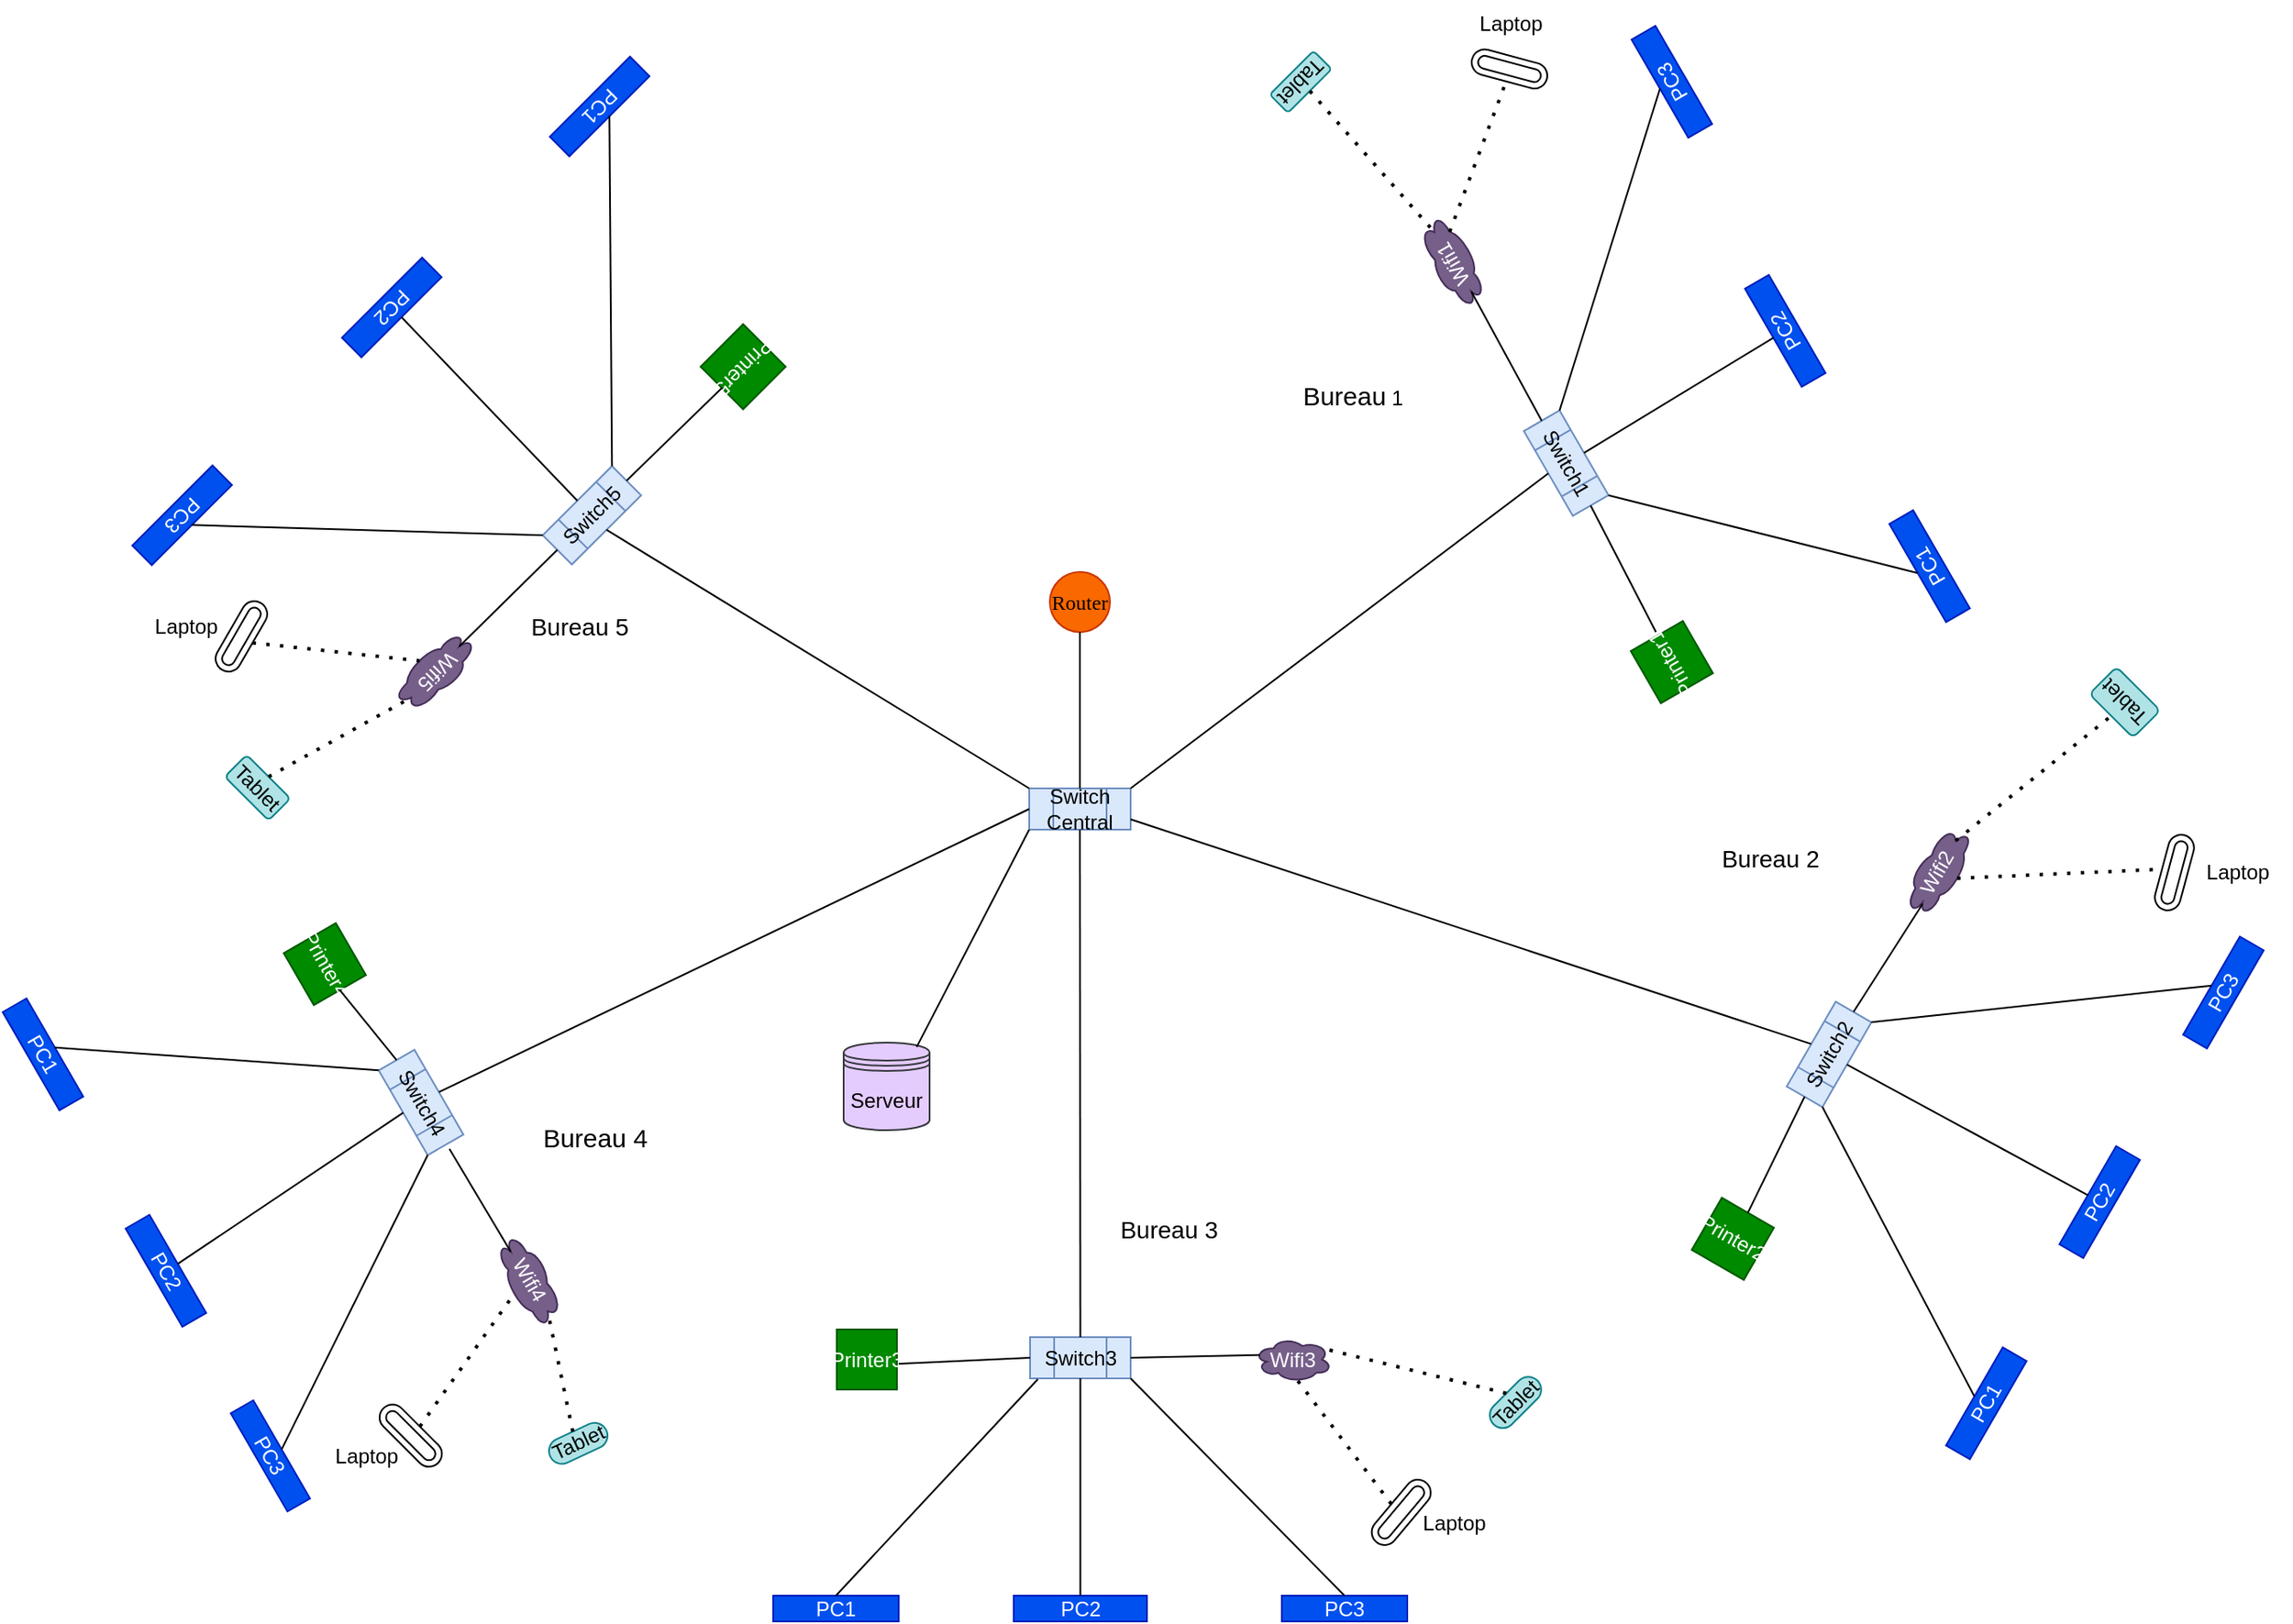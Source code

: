 <mxfile version="22.0.8" type="device">
  <diagram name="Page-1" id="_S7rEaBiJB1ffm91tVh3">
    <mxGraphModel dx="1892" dy="1318" grid="1" gridSize="9" guides="1" tooltips="1" connect="1" arrows="1" fold="1" page="0" pageScale="1" pageWidth="1169" pageHeight="827" math="0" shadow="0">
      <root>
        <mxCell id="0" />
        <mxCell id="1" parent="0" />
        <mxCell id="UHZyoomhmPdFAxnOSuQw-10" value="Router" style="ellipse;whiteSpace=wrap;html=1;aspect=fixed;fillColor=#fa6800;strokeColor=#C73500;fontColor=#000000;fontFamily=Times New Roman;" vertex="1" parent="1">
          <mxGeometry x="223" y="-9" width="35" height="35" as="geometry" />
        </mxCell>
        <mxCell id="UHZyoomhmPdFAxnOSuQw-11" value="Switch Central" style="shape=process;whiteSpace=wrap;backgroundOutline=1;size=0.237;align=center;html=1;fillColor=#dae8fc;strokeColor=#6c8ebf;" vertex="1" parent="1">
          <mxGeometry x="211" y="117" width="59" height="24" as="geometry" />
        </mxCell>
        <mxCell id="UHZyoomhmPdFAxnOSuQw-12" value="" style="endArrow=none;html=1;rounded=0;exitX=0.5;exitY=0;exitDx=0;exitDy=0;entryX=0.5;entryY=1;entryDx=0;entryDy=0;" edge="1" parent="1" source="UHZyoomhmPdFAxnOSuQw-11" target="UHZyoomhmPdFAxnOSuQw-10">
          <mxGeometry width="50" height="50" relative="1" as="geometry">
            <mxPoint x="233" y="112" as="sourcePoint" />
            <mxPoint x="233" y="53" as="targetPoint" />
          </mxGeometry>
        </mxCell>
        <mxCell id="UHZyoomhmPdFAxnOSuQw-13" value="Switch3" style="shape=process;whiteSpace=wrap;html=1;backgroundOutline=1;size=0.231;fillColor=#dae8fc;strokeColor=#6c8ebf;" vertex="1" parent="1">
          <mxGeometry x="211.5" y="436.5" width="58.5" height="24" as="geometry" />
        </mxCell>
        <mxCell id="UHZyoomhmPdFAxnOSuQw-14" value="Wifi3" style="ellipse;shape=cloud;whiteSpace=wrap;html=1;fillColor=#76608a;fontColor=#ffffff;strokeColor=#432D57;" vertex="1" parent="1">
          <mxGeometry x="342" y="436.5" width="45" height="26" as="geometry" />
        </mxCell>
        <mxCell id="UHZyoomhmPdFAxnOSuQw-17" value="Printer3" style="whiteSpace=wrap;html=1;aspect=fixed;fillColor=#008a00;fontColor=#ffffff;strokeColor=#005700;" vertex="1" parent="1">
          <mxGeometry x="99" y="432" width="35" height="35" as="geometry" />
        </mxCell>
        <mxCell id="UHZyoomhmPdFAxnOSuQw-20" value="PC2" style="rounded=0;whiteSpace=wrap;html=1;fillColor=#0050ef;fontColor=#ffffff;strokeColor=#001DBC;" vertex="1" parent="1">
          <mxGeometry x="202" y="587" width="77.5" height="15" as="geometry" />
        </mxCell>
        <mxCell id="UHZyoomhmPdFAxnOSuQw-21" value="PC1" style="rounded=0;whiteSpace=wrap;html=1;fillColor=#0050ef;fontColor=#ffffff;strokeColor=#001DBC;" vertex="1" parent="1">
          <mxGeometry x="62" y="587" width="73" height="15" as="geometry" />
        </mxCell>
        <mxCell id="UHZyoomhmPdFAxnOSuQw-23" value="PC3" style="rounded=0;whiteSpace=wrap;html=1;fillColor=#0050ef;fontColor=#ffffff;strokeColor=#001DBC;" vertex="1" parent="1">
          <mxGeometry x="358" y="587" width="73" height="15" as="geometry" />
        </mxCell>
        <mxCell id="UHZyoomhmPdFAxnOSuQw-25" value="" style="endArrow=none;html=1;rounded=0;exitX=0.5;exitY=0;exitDx=0;exitDy=0;" edge="1" parent="1" source="UHZyoomhmPdFAxnOSuQw-21">
          <mxGeometry width="50" height="50" relative="1" as="geometry">
            <mxPoint x="112" y="559.5" as="sourcePoint" />
            <mxPoint x="216" y="461" as="targetPoint" />
          </mxGeometry>
        </mxCell>
        <mxCell id="UHZyoomhmPdFAxnOSuQw-26" value="" style="endArrow=none;html=1;rounded=0;entryX=0.5;entryY=1;entryDx=0;entryDy=0;exitX=0.5;exitY=0;exitDx=0;exitDy=0;" edge="1" parent="1" source="UHZyoomhmPdFAxnOSuQw-20" target="UHZyoomhmPdFAxnOSuQw-13">
          <mxGeometry width="50" height="50" relative="1" as="geometry">
            <mxPoint x="180" y="457" as="sourcePoint" />
            <mxPoint x="230" y="407" as="targetPoint" />
          </mxGeometry>
        </mxCell>
        <mxCell id="UHZyoomhmPdFAxnOSuQw-27" value="" style="endArrow=none;html=1;rounded=0;entryX=1;entryY=1;entryDx=0;entryDy=0;exitX=0.5;exitY=0;exitDx=0;exitDy=0;" edge="1" parent="1" source="UHZyoomhmPdFAxnOSuQw-23" target="UHZyoomhmPdFAxnOSuQw-13">
          <mxGeometry width="50" height="50" relative="1" as="geometry">
            <mxPoint x="180" y="457" as="sourcePoint" />
            <mxPoint x="230" y="407" as="targetPoint" />
          </mxGeometry>
        </mxCell>
        <mxCell id="UHZyoomhmPdFAxnOSuQw-28" value="" style="endArrow=none;html=1;rounded=0;entryX=0;entryY=0.5;entryDx=0;entryDy=0;" edge="1" parent="1" target="UHZyoomhmPdFAxnOSuQw-13">
          <mxGeometry width="50" height="50" relative="1" as="geometry">
            <mxPoint x="135" y="452" as="sourcePoint" />
            <mxPoint x="230" y="407" as="targetPoint" />
          </mxGeometry>
        </mxCell>
        <mxCell id="UHZyoomhmPdFAxnOSuQw-29" value="" style="endArrow=none;html=1;rounded=0;exitX=1;exitY=0.5;exitDx=0;exitDy=0;entryX=0.07;entryY=0.4;entryDx=0;entryDy=0;entryPerimeter=0;" edge="1" parent="1" source="UHZyoomhmPdFAxnOSuQw-13" target="UHZyoomhmPdFAxnOSuQw-14">
          <mxGeometry width="50" height="50" relative="1" as="geometry">
            <mxPoint x="180" y="457" as="sourcePoint" />
            <mxPoint x="230" y="407" as="targetPoint" />
          </mxGeometry>
        </mxCell>
        <mxCell id="UHZyoomhmPdFAxnOSuQw-30" value="" style="endArrow=none;html=1;rounded=0;exitX=0.5;exitY=0;exitDx=0;exitDy=0;entryX=0.5;entryY=1;entryDx=0;entryDy=0;" edge="1" parent="1" source="UHZyoomhmPdFAxnOSuQw-13" target="UHZyoomhmPdFAxnOSuQw-11">
          <mxGeometry width="50" height="50" relative="1" as="geometry">
            <mxPoint x="180" y="356" as="sourcePoint" />
            <mxPoint x="230" y="306" as="targetPoint" />
          </mxGeometry>
        </mxCell>
        <mxCell id="UHZyoomhmPdFAxnOSuQw-36" value="Serveur" style="shape=datastore;whiteSpace=wrap;html=1;fillColor=#E5CCFF;strokeColor=#36393d;" vertex="1" parent="1">
          <mxGeometry x="103" y="265" width="50" height="51" as="geometry" />
        </mxCell>
        <mxCell id="UHZyoomhmPdFAxnOSuQw-37" value="" style="endArrow=none;html=1;rounded=0;exitX=0.85;exitY=0.05;exitDx=0;exitDy=0;exitPerimeter=0;entryX=0;entryY=1;entryDx=0;entryDy=0;" edge="1" parent="1" source="UHZyoomhmPdFAxnOSuQw-36" target="UHZyoomhmPdFAxnOSuQw-11">
          <mxGeometry width="50" height="50" relative="1" as="geometry">
            <mxPoint x="36" y="284" as="sourcePoint" />
            <mxPoint x="207" y="144" as="targetPoint" />
          </mxGeometry>
        </mxCell>
        <mxCell id="UHZyoomhmPdFAxnOSuQw-38" value="Switch4" style="shape=process;whiteSpace=wrap;html=1;backgroundOutline=1;rotation=60;size=0.234;fillColor=#dae8fc;strokeColor=#6c8ebf;" vertex="1" parent="1">
          <mxGeometry x="-171.45" y="287.83" width="57" height="24" as="geometry" />
        </mxCell>
        <mxCell id="UHZyoomhmPdFAxnOSuQw-40" value="Wifi4" style="ellipse;shape=cloud;whiteSpace=wrap;html=1;rotation=60;fillColor=#76608a;fontColor=#ffffff;strokeColor=#432D57;" vertex="1" parent="1">
          <mxGeometry x="-108.45" y="389.83" width="57" height="26" as="geometry" />
        </mxCell>
        <mxCell id="UHZyoomhmPdFAxnOSuQw-41" value="Printer4" style="whiteSpace=wrap;html=1;aspect=fixed;rotation=60;fillColor=#008a00;fontColor=#ffffff;strokeColor=#005700;" vertex="1" parent="1">
          <mxGeometry x="-216.45" y="201.83" width="35" height="35" as="geometry" />
        </mxCell>
        <mxCell id="UHZyoomhmPdFAxnOSuQw-42" value="PC2" style="rounded=0;whiteSpace=wrap;html=1;rotation=60;fillColor=#0050ef;fontColor=#ffffff;strokeColor=#001DBC;" vertex="1" parent="1">
          <mxGeometry x="-324.45" y="389.83" width="66" height="16" as="geometry" />
        </mxCell>
        <mxCell id="UHZyoomhmPdFAxnOSuQw-43" value="PC3" style="rounded=0;whiteSpace=wrap;html=1;rotation=60;fillColor=#0050ef;fontColor=#ffffff;strokeColor=#001DBC;" vertex="1" parent="1">
          <mxGeometry x="-263.64" y="498.04" width="66" height="15.17" as="geometry" />
        </mxCell>
        <mxCell id="UHZyoomhmPdFAxnOSuQw-45" value="PC1" style="rounded=0;whiteSpace=wrap;html=1;rotation=60;fillColor=#0050ef;fontColor=#ffffff;strokeColor=#001DBC;" vertex="1" parent="1">
          <mxGeometry x="-396" y="263.83" width="66" height="16" as="geometry" />
        </mxCell>
        <mxCell id="UHZyoomhmPdFAxnOSuQw-51" value="" style="endArrow=none;html=1;rounded=0;exitX=0.16;exitY=0.55;exitDx=0;exitDy=0;exitPerimeter=0;" edge="1" parent="1" source="UHZyoomhmPdFAxnOSuQw-40">
          <mxGeometry width="50" height="50" relative="1" as="geometry">
            <mxPoint x="-162.45" y="376.83" as="sourcePoint" />
            <mxPoint x="-126.45" y="326.83" as="targetPoint" />
          </mxGeometry>
        </mxCell>
        <mxCell id="UHZyoomhmPdFAxnOSuQw-52" value="" style="endArrow=none;html=1;rounded=0;entryX=1;entryY=0.5;entryDx=0;entryDy=0;exitX=0;exitY=0.5;exitDx=0;exitDy=0;" edge="1" parent="1" source="UHZyoomhmPdFAxnOSuQw-38" target="UHZyoomhmPdFAxnOSuQw-41">
          <mxGeometry width="50" height="50" relative="1" as="geometry">
            <mxPoint x="-162.45" y="376.83" as="sourcePoint" />
            <mxPoint x="-112.45" y="326.83" as="targetPoint" />
          </mxGeometry>
        </mxCell>
        <mxCell id="UHZyoomhmPdFAxnOSuQw-53" value="" style="endArrow=none;html=1;rounded=0;exitX=0.5;exitY=0;exitDx=0;exitDy=0;entryX=0.5;entryY=1;entryDx=0;entryDy=0;" edge="1" parent="1" source="UHZyoomhmPdFAxnOSuQw-42" target="UHZyoomhmPdFAxnOSuQw-38">
          <mxGeometry width="50" height="50" relative="1" as="geometry">
            <mxPoint x="-162.45" y="376.83" as="sourcePoint" />
            <mxPoint x="-112.45" y="326.83" as="targetPoint" />
          </mxGeometry>
        </mxCell>
        <mxCell id="UHZyoomhmPdFAxnOSuQw-54" value="" style="endArrow=none;html=1;rounded=0;exitX=0.5;exitY=0;exitDx=0;exitDy=0;entryX=0;entryY=0.5;entryDx=0;entryDy=0;" edge="1" parent="1" source="UHZyoomhmPdFAxnOSuQw-38" target="UHZyoomhmPdFAxnOSuQw-11">
          <mxGeometry width="50" height="50" relative="1" as="geometry">
            <mxPoint x="-9" y="225" as="sourcePoint" />
            <mxPoint x="41" y="175" as="targetPoint" />
          </mxGeometry>
        </mxCell>
        <mxCell id="UHZyoomhmPdFAxnOSuQw-55" value="" style="endArrow=none;html=1;rounded=0;exitX=0.5;exitY=0;exitDx=0;exitDy=0;entryX=1;entryY=1;entryDx=0;entryDy=0;" edge="1" parent="1" source="UHZyoomhmPdFAxnOSuQw-43" target="UHZyoomhmPdFAxnOSuQw-38">
          <mxGeometry width="50" height="50" relative="1" as="geometry">
            <mxPoint x="-126.45" y="376.83" as="sourcePoint" />
            <mxPoint x="-76.45" y="326.83" as="targetPoint" />
          </mxGeometry>
        </mxCell>
        <mxCell id="UHZyoomhmPdFAxnOSuQw-56" value="" style="endArrow=none;html=1;rounded=0;exitX=0.5;exitY=0;exitDx=0;exitDy=0;entryX=0;entryY=1;entryDx=0;entryDy=0;" edge="1" parent="1" source="UHZyoomhmPdFAxnOSuQw-45" target="UHZyoomhmPdFAxnOSuQw-38">
          <mxGeometry width="50" height="50" relative="1" as="geometry">
            <mxPoint x="-126.45" y="376.83" as="sourcePoint" />
            <mxPoint x="-76.45" y="326.83" as="targetPoint" />
          </mxGeometry>
        </mxCell>
        <mxCell id="UHZyoomhmPdFAxnOSuQw-57" value="Switch5" style="shape=process;whiteSpace=wrap;html=1;backgroundOutline=1;rotation=-45;size=0.234;fillColor=#dae8fc;strokeColor=#6c8ebf;" vertex="1" parent="1">
          <mxGeometry x="-72.002" y="-54.005" width="57" height="24" as="geometry" />
        </mxCell>
        <mxCell id="UHZyoomhmPdFAxnOSuQw-58" value="Wifi5" style="ellipse;shape=cloud;whiteSpace=wrap;html=1;rotation=-225;fillColor=#76608a;fontColor=#ffffff;strokeColor=#432D57;" vertex="1" parent="1">
          <mxGeometry x="-162.002" y="35.995" width="57" height="26" as="geometry" />
        </mxCell>
        <mxCell id="UHZyoomhmPdFAxnOSuQw-59" value="Printer5" style="whiteSpace=wrap;html=1;aspect=fixed;rotation=135;fillColor=#008a00;fontColor=#ffffff;strokeColor=#005700;" vertex="1" parent="1">
          <mxGeometry x="26.998" y="-146.005" width="35" height="35" as="geometry" />
        </mxCell>
        <mxCell id="UHZyoomhmPdFAxnOSuQw-60" value="PC2" style="rounded=0;whiteSpace=wrap;html=1;rotation=-225;fillColor=#0050ef;fontColor=#ffffff;strokeColor=#001DBC;" vertex="1" parent="1">
          <mxGeometry x="-193.002" y="-171.005" width="66" height="16" as="geometry" />
        </mxCell>
        <mxCell id="UHZyoomhmPdFAxnOSuQw-61" value="PC3" style="rounded=0;whiteSpace=wrap;html=1;rotation=-225;fillColor=#0050ef;fontColor=#ffffff;strokeColor=#001DBC;" vertex="1" parent="1">
          <mxGeometry x="-315.002" y="-50.005" width="66" height="16" as="geometry" />
        </mxCell>
        <mxCell id="UHZyoomhmPdFAxnOSuQw-62" value="PC1" style="rounded=0;whiteSpace=wrap;html=1;rotation=-225;fillColor=#0050ef;fontColor=#ffffff;strokeColor=#001DBC;" vertex="1" parent="1">
          <mxGeometry x="-72.002" y="-288.005" width="66" height="16" as="geometry" />
        </mxCell>
        <mxCell id="UHZyoomhmPdFAxnOSuQw-63" value="" style="endArrow=none;html=1;rounded=0;exitX=0.16;exitY=0.55;exitDx=0;exitDy=0;exitPerimeter=0;entryX=0;entryY=0.5;entryDx=0;entryDy=0;" edge="1" source="UHZyoomhmPdFAxnOSuQw-58" parent="1" target="UHZyoomhmPdFAxnOSuQw-57">
          <mxGeometry width="50" height="50" relative="1" as="geometry">
            <mxPoint x="-117.768" y="-130.138" as="sourcePoint" />
            <mxPoint x="-72" as="targetPoint" />
          </mxGeometry>
        </mxCell>
        <mxCell id="UHZyoomhmPdFAxnOSuQw-64" value="" style="endArrow=none;html=1;rounded=0;entryX=1;entryY=0.5;entryDx=0;entryDy=0;exitX=1;exitY=0.5;exitDx=0;exitDy=0;" edge="1" source="UHZyoomhmPdFAxnOSuQw-57" target="UHZyoomhmPdFAxnOSuQw-59" parent="1">
          <mxGeometry width="50" height="50" relative="1" as="geometry">
            <mxPoint x="-189.452" y="-140.005" as="sourcePoint" />
            <mxPoint x="-139.452" y="-190.005" as="targetPoint" />
          </mxGeometry>
        </mxCell>
        <mxCell id="UHZyoomhmPdFAxnOSuQw-65" value="" style="endArrow=none;html=1;rounded=0;exitX=0.5;exitY=0;exitDx=0;exitDy=0;entryX=0.5;entryY=0;entryDx=0;entryDy=0;" edge="1" source="UHZyoomhmPdFAxnOSuQw-60" target="UHZyoomhmPdFAxnOSuQw-57" parent="1">
          <mxGeometry width="50" height="50" relative="1" as="geometry">
            <mxPoint x="-189.452" y="-140.005" as="sourcePoint" />
            <mxPoint x="-99" y="-63" as="targetPoint" />
          </mxGeometry>
        </mxCell>
        <mxCell id="UHZyoomhmPdFAxnOSuQw-66" value="" style="endArrow=none;html=1;rounded=0;exitX=0.5;exitY=0;exitDx=0;exitDy=0;entryX=0;entryY=0;entryDx=0;entryDy=0;" edge="1" source="UHZyoomhmPdFAxnOSuQw-61" target="UHZyoomhmPdFAxnOSuQw-57" parent="1">
          <mxGeometry width="50" height="50" relative="1" as="geometry">
            <mxPoint x="-234.524" y="12.995" as="sourcePoint" />
            <mxPoint x="3.778" y="-111.595" as="targetPoint" />
          </mxGeometry>
        </mxCell>
        <mxCell id="UHZyoomhmPdFAxnOSuQw-67" value="" style="endArrow=none;html=1;rounded=0;exitX=0.5;exitY=0;exitDx=0;exitDy=0;entryX=1;entryY=0;entryDx=0;entryDy=0;" edge="1" source="UHZyoomhmPdFAxnOSuQw-62" target="UHZyoomhmPdFAxnOSuQw-57" parent="1">
          <mxGeometry width="50" height="50" relative="1" as="geometry">
            <mxPoint x="-153.452" y="-140.005" as="sourcePoint" />
            <mxPoint x="-103.452" y="-190.005" as="targetPoint" />
          </mxGeometry>
        </mxCell>
        <mxCell id="UHZyoomhmPdFAxnOSuQw-68" value="Switch2" style="shape=process;whiteSpace=wrap;html=1;backgroundOutline=1;rotation=-60;size=0.234;fillColor=#dae8fc;strokeColor=#6c8ebf;" vertex="1" parent="1">
          <mxGeometry x="647.998" y="259.825" width="57" height="24" as="geometry" />
        </mxCell>
        <mxCell id="UHZyoomhmPdFAxnOSuQw-69" value="Wifi2" style="ellipse;shape=cloud;whiteSpace=wrap;html=1;rotation=-60;fillColor=#76608a;fontColor=#ffffff;strokeColor=#432D57;" vertex="1" parent="1">
          <mxGeometry x="710.998" y="152.995" width="57" height="26" as="geometry" />
        </mxCell>
        <mxCell id="UHZyoomhmPdFAxnOSuQw-70" value="Printer2" style="whiteSpace=wrap;html=1;aspect=fixed;rotation=30;fillColor=#008a00;fontColor=#ffffff;strokeColor=#005700;" vertex="1" parent="1">
          <mxGeometry x="602.998" y="361.735" width="35" height="35" as="geometry" />
        </mxCell>
        <mxCell id="UHZyoomhmPdFAxnOSuQw-71" value="PC2" style="rounded=0;whiteSpace=wrap;html=1;rotation=-60;fillColor=#0050ef;fontColor=#ffffff;strokeColor=#001DBC;" vertex="1" parent="1">
          <mxGeometry x="800.998" y="349.825" width="66" height="16" as="geometry" />
        </mxCell>
        <mxCell id="UHZyoomhmPdFAxnOSuQw-72" value="PC1" style="rounded=0;whiteSpace=wrap;html=1;rotation=-60;fillColor=#0050ef;fontColor=#ffffff;strokeColor=#001DBC;" vertex="1" parent="1">
          <mxGeometry x="734.998" y="466.995" width="66" height="16" as="geometry" />
        </mxCell>
        <mxCell id="UHZyoomhmPdFAxnOSuQw-73" value="PC3" style="rounded=0;whiteSpace=wrap;html=1;rotation=-60;fillColor=#0050ef;fontColor=#ffffff;strokeColor=#001DBC;" vertex="1" parent="1">
          <mxGeometry x="872.998" y="227.825" width="66" height="16" as="geometry" />
        </mxCell>
        <mxCell id="UHZyoomhmPdFAxnOSuQw-74" value="" style="endArrow=none;html=1;rounded=0;exitX=0.16;exitY=0.55;exitDx=0;exitDy=0;exitPerimeter=0;entryX=1;entryY=0.5;entryDx=0;entryDy=0;" edge="1" parent="1" target="UHZyoomhmPdFAxnOSuQw-68">
          <mxGeometry width="50" height="50" relative="1" as="geometry">
            <mxPoint x="730.934" y="184.259" as="sourcePoint" />
            <mxPoint x="693" y="243" as="targetPoint" />
          </mxGeometry>
        </mxCell>
        <mxCell id="UHZyoomhmPdFAxnOSuQw-75" value="" style="endArrow=none;html=1;rounded=0;entryX=0.5;entryY=0;entryDx=0;entryDy=0;exitX=0;exitY=0.5;exitDx=0;exitDy=0;" edge="1" parent="1" source="UHZyoomhmPdFAxnOSuQw-68" target="UHZyoomhmPdFAxnOSuQw-70">
          <mxGeometry width="50" height="50" relative="1" as="geometry">
            <mxPoint x="666" y="324" as="sourcePoint" />
            <mxPoint x="966.978" y="303.235" as="targetPoint" />
          </mxGeometry>
        </mxCell>
        <mxCell id="UHZyoomhmPdFAxnOSuQw-76" value="" style="endArrow=none;html=1;rounded=0;exitX=0.5;exitY=0;exitDx=0;exitDy=0;entryX=0.5;entryY=1;entryDx=0;entryDy=0;" edge="1" parent="1" source="UHZyoomhmPdFAxnOSuQw-71" target="UHZyoomhmPdFAxnOSuQw-68">
          <mxGeometry width="50" height="50" relative="1" as="geometry">
            <mxPoint x="916.978" y="353.235" as="sourcePoint" />
            <mxPoint x="684" y="279" as="targetPoint" />
          </mxGeometry>
        </mxCell>
        <mxCell id="UHZyoomhmPdFAxnOSuQw-77" value="" style="endArrow=none;html=1;rounded=0;exitX=0.5;exitY=0;exitDx=0;exitDy=0;entryX=0;entryY=1;entryDx=0;entryDy=0;" edge="1" parent="1" source="UHZyoomhmPdFAxnOSuQw-72" target="UHZyoomhmPdFAxnOSuQw-68">
          <mxGeometry width="50" height="50" relative="1" as="geometry">
            <mxPoint x="826.978" y="334.405" as="sourcePoint" />
            <mxPoint x="876.978" y="284.405" as="targetPoint" />
          </mxGeometry>
        </mxCell>
        <mxCell id="UHZyoomhmPdFAxnOSuQw-78" value="" style="endArrow=none;html=1;rounded=0;exitX=0.5;exitY=0;exitDx=0;exitDy=0;entryX=1;entryY=1;entryDx=0;entryDy=0;" edge="1" parent="1" source="UHZyoomhmPdFAxnOSuQw-73" target="UHZyoomhmPdFAxnOSuQw-68">
          <mxGeometry width="50" height="50" relative="1" as="geometry">
            <mxPoint x="952.978" y="353.235" as="sourcePoint" />
            <mxPoint x="1002.978" y="303.235" as="targetPoint" />
          </mxGeometry>
        </mxCell>
        <mxCell id="UHZyoomhmPdFAxnOSuQw-80" value="" style="endArrow=none;html=1;rounded=0;exitX=0;exitY=0;exitDx=0;exitDy=0;entryX=0.5;entryY=1;entryDx=0;entryDy=0;" edge="1" parent="1" source="UHZyoomhmPdFAxnOSuQw-11" target="UHZyoomhmPdFAxnOSuQw-57">
          <mxGeometry width="50" height="50" relative="1" as="geometry">
            <mxPoint x="171" y="320" as="sourcePoint" />
            <mxPoint x="-27" y="-9" as="targetPoint" />
          </mxGeometry>
        </mxCell>
        <mxCell id="UHZyoomhmPdFAxnOSuQw-81" value="" style="endArrow=none;html=1;rounded=0;exitX=0.5;exitY=0;exitDx=0;exitDy=0;" edge="1" parent="1" source="UHZyoomhmPdFAxnOSuQw-68">
          <mxGeometry width="50" height="50" relative="1" as="geometry">
            <mxPoint x="657" y="252" as="sourcePoint" />
            <mxPoint x="270" y="135" as="targetPoint" />
          </mxGeometry>
        </mxCell>
        <mxCell id="UHZyoomhmPdFAxnOSuQw-82" value="Switch1&lt;br&gt;" style="shape=process;whiteSpace=wrap;html=1;backgroundOutline=1;rotation=60;size=0.234;fillColor=#dae8fc;strokeColor=#6c8ebf;" vertex="1" parent="1">
          <mxGeometry x="494.998" y="-84.345" width="57" height="24" as="geometry" />
        </mxCell>
        <mxCell id="UHZyoomhmPdFAxnOSuQw-83" value="Wifi1" style="ellipse;shape=cloud;whiteSpace=wrap;html=1;rotation=-120;fillColor=#76608a;fontColor=#ffffff;strokeColor=#432D57;" vertex="1" parent="1">
          <mxGeometry x="428.998" y="-201.345" width="57" height="26" as="geometry" />
        </mxCell>
        <mxCell id="UHZyoomhmPdFAxnOSuQw-84" value="Printer1" style="whiteSpace=wrap;html=1;aspect=fixed;rotation=-120;fillColor=#008a00;fontColor=#ffffff;strokeColor=#005700;" vertex="1" parent="1">
          <mxGeometry x="567.498" y="25.995" width="35" height="35" as="geometry" />
        </mxCell>
        <mxCell id="UHZyoomhmPdFAxnOSuQw-85" value="PC2" style="rounded=0;whiteSpace=wrap;html=1;rotation=-120;fillColor=#0050ef;fontColor=#ffffff;strokeColor=#001DBC;" vertex="1" parent="1">
          <mxGeometry x="617.998" y="-157.345" width="66" height="16" as="geometry" />
        </mxCell>
        <mxCell id="UHZyoomhmPdFAxnOSuQw-86" value="PC3" style="rounded=0;whiteSpace=wrap;html=1;rotation=-120;fillColor=#0050ef;fontColor=#ffffff;strokeColor=#001DBC;" vertex="1" parent="1">
          <mxGeometry x="551.998" y="-302.345" width="66" height="16" as="geometry" />
        </mxCell>
        <mxCell id="UHZyoomhmPdFAxnOSuQw-87" value="PC1" style="rounded=0;whiteSpace=wrap;html=1;rotation=-120;fillColor=#0050ef;fontColor=#ffffff;strokeColor=#001DBC;" vertex="1" parent="1">
          <mxGeometry x="701.998" y="-20.345" width="66" height="16" as="geometry" />
        </mxCell>
        <mxCell id="UHZyoomhmPdFAxnOSuQw-88" value="" style="endArrow=none;html=1;rounded=0;exitX=0.16;exitY=0.55;exitDx=0;exitDy=0;exitPerimeter=0;entryX=0;entryY=0.5;entryDx=0;entryDy=0;" edge="1" parent="1" source="UHZyoomhmPdFAxnOSuQw-83" target="UHZyoomhmPdFAxnOSuQw-82">
          <mxGeometry width="50" height="50" relative="1" as="geometry">
            <mxPoint x="701.548" y="-260.345" as="sourcePoint" />
            <mxPoint x="737.548" y="-310.345" as="targetPoint" />
          </mxGeometry>
        </mxCell>
        <mxCell id="UHZyoomhmPdFAxnOSuQw-89" value="" style="endArrow=none;html=1;rounded=0;entryX=1;entryY=0.5;entryDx=0;entryDy=0;exitX=1;exitY=0.5;exitDx=0;exitDy=0;" edge="1" parent="1" source="UHZyoomhmPdFAxnOSuQw-82">
          <mxGeometry width="50" height="50" relative="1" as="geometry">
            <mxPoint x="701.548" y="-260.345" as="sourcePoint" />
            <mxPoint x="575.748" y="26.0" as="targetPoint" />
          </mxGeometry>
        </mxCell>
        <mxCell id="UHZyoomhmPdFAxnOSuQw-90" value="" style="endArrow=none;html=1;rounded=0;exitX=0.5;exitY=0;exitDx=0;exitDy=0;entryX=0.5;entryY=0;entryDx=0;entryDy=0;" edge="1" parent="1" source="UHZyoomhmPdFAxnOSuQw-85" target="UHZyoomhmPdFAxnOSuQw-82">
          <mxGeometry width="50" height="50" relative="1" as="geometry">
            <mxPoint x="701.548" y="-260.345" as="sourcePoint" />
            <mxPoint x="567" y="-72" as="targetPoint" />
          </mxGeometry>
        </mxCell>
        <mxCell id="UHZyoomhmPdFAxnOSuQw-91" value="" style="endArrow=none;html=1;rounded=0;exitX=0.5;exitY=0;exitDx=0;exitDy=0;entryX=0;entryY=0;entryDx=0;entryDy=0;" edge="1" parent="1" source="UHZyoomhmPdFAxnOSuQw-86" target="UHZyoomhmPdFAxnOSuQw-82">
          <mxGeometry width="50" height="50" relative="1" as="geometry">
            <mxPoint x="737.548" y="-260.345" as="sourcePoint" />
            <mxPoint x="787.548" y="-310.345" as="targetPoint" />
          </mxGeometry>
        </mxCell>
        <mxCell id="UHZyoomhmPdFAxnOSuQw-92" value="" style="endArrow=none;html=1;rounded=0;exitX=0.5;exitY=0;exitDx=0;exitDy=0;entryX=1;entryY=0;entryDx=0;entryDy=0;" edge="1" parent="1" source="UHZyoomhmPdFAxnOSuQw-87" target="UHZyoomhmPdFAxnOSuQw-82">
          <mxGeometry width="50" height="50" relative="1" as="geometry">
            <mxPoint x="737.548" y="-260.345" as="sourcePoint" />
            <mxPoint x="787.548" y="-310.345" as="targetPoint" />
          </mxGeometry>
        </mxCell>
        <mxCell id="UHZyoomhmPdFAxnOSuQw-93" value="" style="endArrow=none;html=1;rounded=0;exitX=1;exitY=0;exitDx=0;exitDy=0;entryX=0.5;entryY=1;entryDx=0;entryDy=0;" edge="1" parent="1" source="UHZyoomhmPdFAxnOSuQw-11" target="UHZyoomhmPdFAxnOSuQw-82">
          <mxGeometry width="50" height="50" relative="1" as="geometry">
            <mxPoint x="180" y="158" as="sourcePoint" />
            <mxPoint x="486" y="-63" as="targetPoint" />
          </mxGeometry>
        </mxCell>
        <mxCell id="UHZyoomhmPdFAxnOSuQw-94" value="Tablet" style="rounded=1;whiteSpace=wrap;html=1;rotation=-45;arcSize=50;fillColor=#b0e3e6;strokeColor=#0e8088;" vertex="1" parent="1">
          <mxGeometry x="476" y="467" width="36" height="15" as="geometry" />
        </mxCell>
        <mxCell id="UHZyoomhmPdFAxnOSuQw-95" value="" style="endArrow=none;dashed=1;html=1;dashPattern=1 3;strokeWidth=2;rounded=0;entryX=0.88;entryY=0.25;entryDx=0;entryDy=0;entryPerimeter=0;exitX=0.5;exitY=0;exitDx=0;exitDy=0;" edge="1" parent="1" source="UHZyoomhmPdFAxnOSuQw-94" target="UHZyoomhmPdFAxnOSuQw-14">
          <mxGeometry width="50" height="50" relative="1" as="geometry">
            <mxPoint x="126" y="572" as="sourcePoint" />
            <mxPoint x="176" y="522" as="targetPoint" />
          </mxGeometry>
        </mxCell>
        <mxCell id="UHZyoomhmPdFAxnOSuQw-96" value="" style="verticalLabelPosition=bottom;verticalAlign=top;html=1;shape=mxgraph.basic.rounded_frame;dx=10;whiteSpace=wrap;rotation=-50;" vertex="1" parent="1">
          <mxGeometry x="405" y="531" width="45" height="15" as="geometry" />
        </mxCell>
        <mxCell id="UHZyoomhmPdFAxnOSuQw-97" value="" style="endArrow=none;dashed=1;html=1;dashPattern=1 3;strokeWidth=2;rounded=0;entryX=0.55;entryY=0.95;entryDx=0;entryDy=0;entryPerimeter=0;exitX=0.5;exitY=0;exitDx=0;exitDy=0;exitPerimeter=0;" edge="1" parent="1" source="UHZyoomhmPdFAxnOSuQw-96" target="UHZyoomhmPdFAxnOSuQw-14">
          <mxGeometry width="50" height="50" relative="1" as="geometry">
            <mxPoint x="126" y="572" as="sourcePoint" />
            <mxPoint x="176" y="522" as="targetPoint" />
          </mxGeometry>
        </mxCell>
        <mxCell id="UHZyoomhmPdFAxnOSuQw-98" value="Tablet" style="rounded=1;whiteSpace=wrap;html=1;rotation=-135;fillColor=#b0e3e6;strokeColor=#0e8088;" vertex="1" parent="1">
          <mxGeometry x="830.62" y="55.68" width="36" height="22.41" as="geometry" />
        </mxCell>
        <mxCell id="UHZyoomhmPdFAxnOSuQw-102" value="" style="endArrow=none;dashed=1;html=1;dashPattern=1 3;strokeWidth=2;rounded=0;entryX=0.5;entryY=0;entryDx=0;entryDy=0;exitX=0.875;exitY=0.5;exitDx=0;exitDy=0;exitPerimeter=0;" edge="1" parent="1" source="UHZyoomhmPdFAxnOSuQw-69" target="UHZyoomhmPdFAxnOSuQw-98">
          <mxGeometry width="50" height="50" relative="1" as="geometry">
            <mxPoint x="612" y="140" as="sourcePoint" />
            <mxPoint x="662" y="90" as="targetPoint" />
          </mxGeometry>
        </mxCell>
        <mxCell id="UHZyoomhmPdFAxnOSuQw-103" value="" style="verticalLabelPosition=bottom;verticalAlign=top;html=1;shape=mxgraph.basic.rounded_frame;dx=10;whiteSpace=wrap;rotation=-75;" vertex="1" parent="1">
          <mxGeometry x="855" y="158.5" width="45" height="15" as="geometry" />
        </mxCell>
        <mxCell id="UHZyoomhmPdFAxnOSuQw-106" value="" style="endArrow=none;dashed=1;html=1;dashPattern=1 3;strokeWidth=2;rounded=0;entryX=0.5;entryY=0;entryDx=0;entryDy=0;entryPerimeter=0;exitX=0.55;exitY=0.95;exitDx=0;exitDy=0;exitPerimeter=0;" edge="1" parent="1" source="UHZyoomhmPdFAxnOSuQw-69" target="UHZyoomhmPdFAxnOSuQw-103">
          <mxGeometry width="50" height="50" relative="1" as="geometry">
            <mxPoint x="612" y="338" as="sourcePoint" />
            <mxPoint x="662" y="288" as="targetPoint" />
          </mxGeometry>
        </mxCell>
        <mxCell id="UHZyoomhmPdFAxnOSuQw-107" value="" style="verticalLabelPosition=bottom;verticalAlign=top;html=1;shape=mxgraph.basic.rounded_frame;dx=10;whiteSpace=wrap;rotation=45;" vertex="1" parent="1">
          <mxGeometry x="-171.45" y="486.33" width="45" height="15" as="geometry" />
        </mxCell>
        <mxCell id="UHZyoomhmPdFAxnOSuQw-112" value="Tablet" style="rounded=1;whiteSpace=wrap;html=1;rotation=-25;arcSize=50;fillColor=#b0e3e6;strokeColor=#0e8088;" vertex="1" parent="1">
          <mxGeometry x="-69.45" y="490.83" width="36" height="15" as="geometry" />
        </mxCell>
        <mxCell id="UHZyoomhmPdFAxnOSuQw-115" value="" style="endArrow=none;dashed=1;html=1;dashPattern=1 3;strokeWidth=2;rounded=0;entryX=0.55;entryY=0.95;entryDx=0;entryDy=0;entryPerimeter=0;exitX=0.5;exitY=0;exitDx=0;exitDy=0;exitPerimeter=0;" edge="1" parent="1" source="UHZyoomhmPdFAxnOSuQw-107" target="UHZyoomhmPdFAxnOSuQw-40">
          <mxGeometry width="50" height="50" relative="1" as="geometry">
            <mxPoint x="53.55" y="547.83" as="sourcePoint" />
            <mxPoint x="103.55" y="497.83" as="targetPoint" />
          </mxGeometry>
        </mxCell>
        <mxCell id="UHZyoomhmPdFAxnOSuQw-116" value="" style="endArrow=none;dashed=1;html=1;dashPattern=1 3;strokeWidth=2;rounded=0;entryX=0.875;entryY=0.5;entryDx=0;entryDy=0;entryPerimeter=0;exitX=0.5;exitY=0;exitDx=0;exitDy=0;" edge="1" parent="1" source="UHZyoomhmPdFAxnOSuQw-112" target="UHZyoomhmPdFAxnOSuQw-40">
          <mxGeometry width="50" height="50" relative="1" as="geometry">
            <mxPoint x="53.55" y="547.83" as="sourcePoint" />
            <mxPoint x="103.55" y="497.83" as="targetPoint" />
          </mxGeometry>
        </mxCell>
        <mxCell id="UHZyoomhmPdFAxnOSuQw-117" value="" style="verticalLabelPosition=bottom;verticalAlign=top;html=1;shape=mxgraph.basic.rounded_frame;dx=10;whiteSpace=wrap;rotation=120;" vertex="1" parent="1">
          <mxGeometry x="-270" y="21" width="45" height="15" as="geometry" />
        </mxCell>
        <mxCell id="UHZyoomhmPdFAxnOSuQw-119" value="Tablet" style="rounded=1;whiteSpace=wrap;html=1;rotation=45;fillColor=#b0e3e6;strokeColor=#0e8088;" vertex="1" parent="1">
          <mxGeometry x="-256.06" y="107.56" width="36" height="18" as="geometry" />
        </mxCell>
        <mxCell id="UHZyoomhmPdFAxnOSuQw-122" value="" style="endArrow=none;dashed=1;html=1;dashPattern=1 3;strokeWidth=2;rounded=0;entryX=0.55;entryY=0.95;entryDx=0;entryDy=0;entryPerimeter=0;exitX=0.5;exitY=0;exitDx=0;exitDy=0;exitPerimeter=0;" edge="1" parent="1" source="UHZyoomhmPdFAxnOSuQw-117" target="UHZyoomhmPdFAxnOSuQw-58">
          <mxGeometry width="50" height="50" relative="1" as="geometry">
            <mxPoint x="-45" y="194" as="sourcePoint" />
            <mxPoint x="5" y="144" as="targetPoint" />
          </mxGeometry>
        </mxCell>
        <mxCell id="UHZyoomhmPdFAxnOSuQw-123" value="" style="endArrow=none;dashed=1;html=1;dashPattern=1 3;strokeWidth=2;rounded=0;exitX=0.5;exitY=0;exitDx=0;exitDy=0;entryX=0.875;entryY=0.5;entryDx=0;entryDy=0;entryPerimeter=0;" edge="1" parent="1" source="UHZyoomhmPdFAxnOSuQw-119" target="UHZyoomhmPdFAxnOSuQw-58">
          <mxGeometry width="50" height="50" relative="1" as="geometry">
            <mxPoint x="-45" y="194" as="sourcePoint" />
            <mxPoint x="5" y="144" as="targetPoint" />
          </mxGeometry>
        </mxCell>
        <mxCell id="UHZyoomhmPdFAxnOSuQw-124" value="" style="verticalLabelPosition=bottom;verticalAlign=top;html=1;shape=mxgraph.basic.rounded_frame;dx=10;whiteSpace=wrap;rotation=15;" vertex="1" parent="1">
          <mxGeometry x="468" y="-309.34" width="45" height="15" as="geometry" />
        </mxCell>
        <mxCell id="UHZyoomhmPdFAxnOSuQw-126" value="Tablet" style="rounded=1;whiteSpace=wrap;html=1;rotation=-225;fillColor=#b0e3e6;strokeColor=#0e8088;" vertex="1" parent="1">
          <mxGeometry x="351" y="-301.84" width="36" height="15" as="geometry" />
        </mxCell>
        <mxCell id="UHZyoomhmPdFAxnOSuQw-128" value="" style="endArrow=none;dashed=1;html=1;dashPattern=1 3;strokeWidth=2;rounded=0;exitX=0.5;exitY=0;exitDx=0;exitDy=0;entryX=0.875;entryY=0.5;entryDx=0;entryDy=0;entryPerimeter=0;" edge="1" parent="1" source="UHZyoomhmPdFAxnOSuQw-126" target="UHZyoomhmPdFAxnOSuQw-83">
          <mxGeometry width="50" height="50" relative="1" as="geometry">
            <mxPoint x="558" y="-232.34" as="sourcePoint" />
            <mxPoint x="608" y="-282.34" as="targetPoint" />
          </mxGeometry>
        </mxCell>
        <mxCell id="UHZyoomhmPdFAxnOSuQw-129" value="" style="endArrow=none;dashed=1;html=1;dashPattern=1 3;strokeWidth=2;rounded=0;exitX=0.8;exitY=0.8;exitDx=0;exitDy=0;exitPerimeter=0;entryX=0.5;entryY=1;entryDx=0;entryDy=0;entryPerimeter=0;" edge="1" parent="1" source="UHZyoomhmPdFAxnOSuQw-83" target="UHZyoomhmPdFAxnOSuQw-124">
          <mxGeometry width="50" height="50" relative="1" as="geometry">
            <mxPoint x="558" y="-232.34" as="sourcePoint" />
            <mxPoint x="608" y="-282.34" as="targetPoint" />
          </mxGeometry>
        </mxCell>
        <mxCell id="UHZyoomhmPdFAxnOSuQw-135" value="&lt;font style=&quot;font-size: 15px;&quot;&gt;Bureau&lt;/font&gt; 1" style="text;html=1;align=center;verticalAlign=middle;resizable=0;points=[];autosize=1;strokeColor=none;fillColor=none;" vertex="1" parent="1">
          <mxGeometry x="358" y="-126" width="81" height="27" as="geometry" />
        </mxCell>
        <mxCell id="UHZyoomhmPdFAxnOSuQw-136" value="&lt;font style=&quot;font-size: 14px;&quot;&gt;Bureau 2&lt;/font&gt;" style="text;html=1;align=center;verticalAlign=middle;resizable=0;points=[];autosize=1;strokeColor=none;fillColor=none;" vertex="1" parent="1">
          <mxGeometry x="601" y="144" width="81" height="27" as="geometry" />
        </mxCell>
        <mxCell id="UHZyoomhmPdFAxnOSuQw-137" value="&lt;font style=&quot;font-size: 14px;&quot;&gt;Bureau 3&lt;/font&gt;" style="text;html=1;align=center;verticalAlign=middle;resizable=0;points=[];autosize=1;strokeColor=none;fillColor=none;" vertex="1" parent="1">
          <mxGeometry x="251" y="360" width="81" height="27" as="geometry" />
        </mxCell>
        <mxCell id="UHZyoomhmPdFAxnOSuQw-138" value="&lt;font style=&quot;font-size: 15px;&quot;&gt;&lt;font style=&quot;font-size: 15px;&quot;&gt;Bureau&lt;/font&gt; 4&lt;/font&gt;" style="text;html=1;align=center;verticalAlign=middle;resizable=0;points=[];autosize=1;strokeColor=none;fillColor=none;" vertex="1" parent="1">
          <mxGeometry x="-83" y="306" width="81" height="27" as="geometry" />
        </mxCell>
        <mxCell id="UHZyoomhmPdFAxnOSuQw-139" value="&lt;font style=&quot;font-size: 14px;&quot;&gt;Bureau 5&lt;/font&gt;" style="text;html=1;align=center;verticalAlign=middle;resizable=0;points=[];autosize=1;strokeColor=none;fillColor=none;" vertex="1" parent="1">
          <mxGeometry x="-92" y="9" width="81" height="27" as="geometry" />
        </mxCell>
        <mxCell id="UHZyoomhmPdFAxnOSuQw-140" value="Laptop&lt;br&gt;" style="text;html=1;align=center;verticalAlign=middle;resizable=0;points=[];autosize=1;strokeColor=none;fillColor=none;" vertex="1" parent="1">
          <mxGeometry x="426" y="531" width="63" height="27" as="geometry" />
        </mxCell>
        <mxCell id="UHZyoomhmPdFAxnOSuQw-141" value="Laptop&lt;br&gt;" style="text;html=1;align=center;verticalAlign=middle;resizable=0;points=[];autosize=1;strokeColor=none;fillColor=none;" vertex="1" parent="1">
          <mxGeometry x="-207" y="492.13" width="63" height="27" as="geometry" />
        </mxCell>
        <mxCell id="UHZyoomhmPdFAxnOSuQw-143" value="Laptop&lt;br&gt;" style="text;html=1;align=center;verticalAlign=middle;resizable=0;points=[];autosize=1;strokeColor=none;fillColor=none;" vertex="1" parent="1">
          <mxGeometry x="-312" y="9" width="63" height="27" as="geometry" />
        </mxCell>
        <mxCell id="UHZyoomhmPdFAxnOSuQw-145" value="Laptop&lt;br&gt;" style="text;html=1;align=center;verticalAlign=middle;resizable=0;points=[];autosize=1;strokeColor=none;fillColor=none;" vertex="1" parent="1">
          <mxGeometry x="459" y="-342" width="63" height="27" as="geometry" />
        </mxCell>
        <mxCell id="UHZyoomhmPdFAxnOSuQw-148" value="Laptop&lt;br&gt;" style="text;html=1;align=center;verticalAlign=middle;resizable=0;points=[];autosize=1;strokeColor=none;fillColor=none;" vertex="1" parent="1">
          <mxGeometry x="882" y="152" width="63" height="27" as="geometry" />
        </mxCell>
      </root>
    </mxGraphModel>
  </diagram>
</mxfile>
